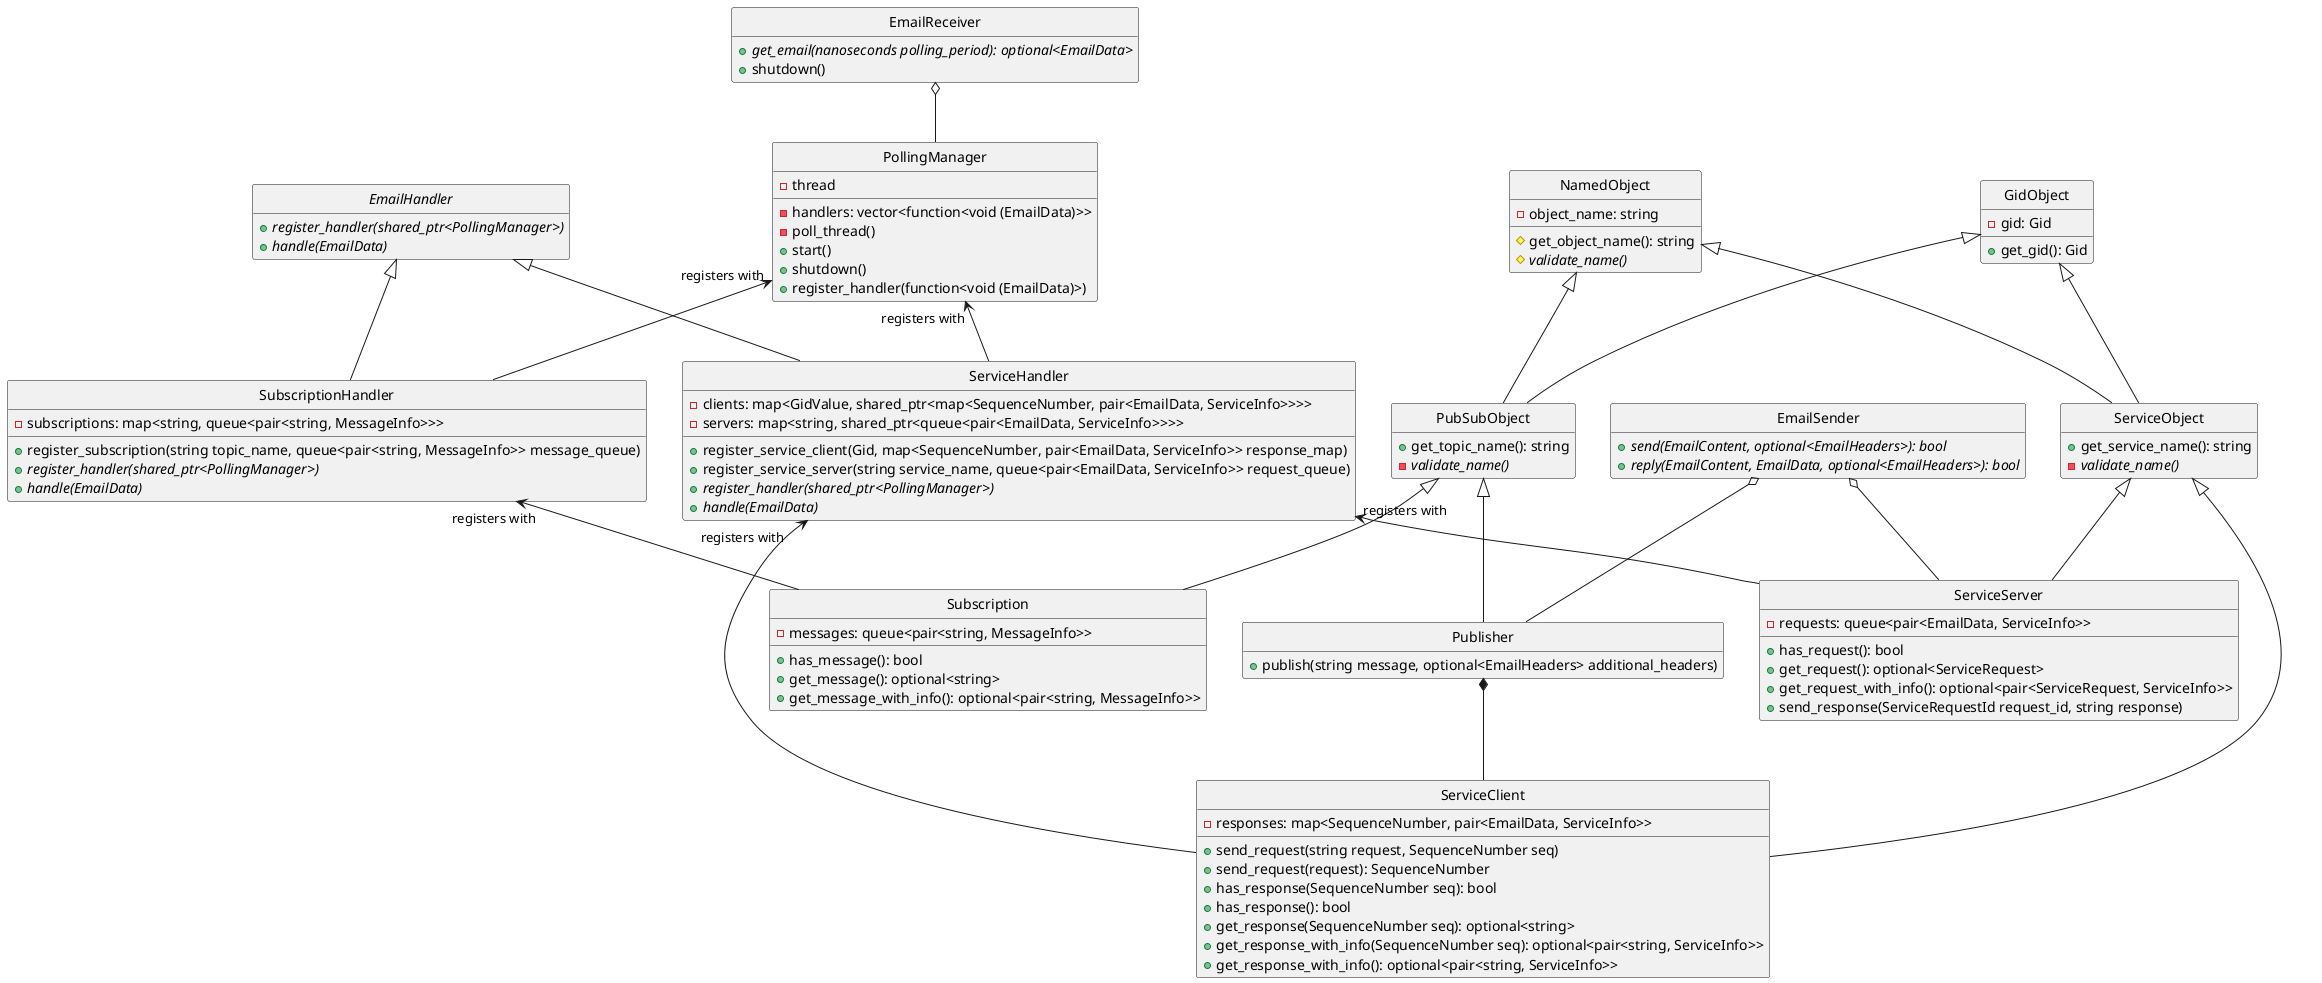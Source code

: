 @startuml

hide empty attributes
hide empty methods
hide circle


class EmailSender {
   +send(EmailContent, optional<EmailHeaders>): bool {abstract}
   +reply(EmailContent, EmailData, optional<EmailHeaders>): bool {abstract}
}

class EmailReceiver {
   +get_email(nanoseconds polling_period): optional<EmailData> {abstract}
   +shutdown()
}


class PollingManager {
   -thread
   -handlers: vector<function<void (EmailData)>>
   -poll_thread()
   +start()
   +shutdown()
   +register_handler(function<void (EmailData)>)
}
EmailReceiver o-- PollingManager

abstract class EmailHandler {
   +register_handler(shared_ptr<PollingManager>) {abstract}
   +handle(EmailData) {abstract}
}


class SubscriptionHandler {
   -subscriptions: map<string, queue<pair<string, MessageInfo>>>
   +register_subscription(string topic_name, queue<pair<string, MessageInfo>> message_queue)
   +register_handler(shared_ptr<PollingManager>) {abstract}
   +handle(EmailData) {abstract}
}
EmailHandler <|-- SubscriptionHandler
PollingManager "registers with" <-- SubscriptionHandler

class ServiceHandler {
   -clients: map<GidValue, shared_ptr<map<SequenceNumber, pair<EmailData, ServiceInfo>>>>
   -servers: map<string, shared_ptr<queue<pair<EmailData, ServiceInfo>>>>
   +register_service_client(Gid, map<SequenceNumber, pair<EmailData, ServiceInfo>> response_map)
   +register_service_server(string service_name, queue<pair<EmailData, ServiceInfo>> request_queue)
   +register_handler(shared_ptr<PollingManager>) {abstract}
   +handle(EmailData) {abstract}
}
EmailHandler <|-- ServiceHandler
PollingManager "registers with" <-- ServiceHandler


class GidObject {
   -gid: Gid
   +get_gid(): Gid
}
class NamedObject {
   -object_name: string
   #get_object_name(): string
   #validate_name() {abstract}
}

class PubSubObject {
   +get_topic_name(): string
   -validate_name() {abstract}
}
GidObject <|-- PubSubObject
NamedObject <|-- PubSubObject

class ServiceObject {
   +get_service_name(): string
   -validate_name() {abstract}
}
GidObject <|-- ServiceObject
NamedObject <|-- ServiceObject


class Publisher {
   +publish(string message, optional<EmailHeaders> additional_headers)
}
PubSubObject <|-- Publisher
EmailSender o-- Publisher

class Subscription {
   -messages: queue<pair<string, MessageInfo>>
   +has_message(): bool
   +get_message(): optional<string>
   +get_message_with_info(): optional<pair<string, MessageInfo>>
}
PubSubObject <|-- Subscription
SubscriptionHandler "registers with" <-- Subscription


class ServiceClient {
   -responses: map<SequenceNumber, pair<EmailData, ServiceInfo>>
   +send_request(string request, SequenceNumber seq)
   +send_request(request): SequenceNumber
   +has_response(SequenceNumber seq): bool
   +has_response(): bool
   +get_response(SequenceNumber seq): optional<string>
   +get_response_with_info(SequenceNumber seq): optional<pair<string, ServiceInfo>>
   +get_response_with_info(): optional<pair<string, ServiceInfo>>
}
ServiceObject <|-- ServiceClient
Publisher *-- ServiceClient
ServiceHandler "registers with" <-- ServiceClient

class ServiceServer {
   -requests: queue<pair<EmailData, ServiceInfo>>
   +has_request(): bool
   +get_request(): optional<ServiceRequest>
   +get_request_with_info(): optional<pair<ServiceRequest, ServiceInfo>>
   +send_response(ServiceRequestId request_id, string response)
}
ServiceObject <|-- ServiceServer
EmailSender o-- ServiceServer
ServiceHandler "registers with" <-- ServiceServer

@enduml